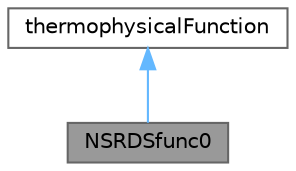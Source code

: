 digraph "NSRDSfunc0"
{
 // LATEX_PDF_SIZE
  bgcolor="transparent";
  edge [fontname=Helvetica,fontsize=10,labelfontname=Helvetica,labelfontsize=10];
  node [fontname=Helvetica,fontsize=10,shape=box,height=0.2,width=0.4];
  Node1 [id="Node000001",label="NSRDSfunc0",height=0.2,width=0.4,color="gray40", fillcolor="grey60", style="filled", fontcolor="black",tooltip="NSRDS function number 100."];
  Node2 -> Node1 [id="edge1_Node000001_Node000002",dir="back",color="steelblue1",style="solid",tooltip=" "];
  Node2 [id="Node000002",label="thermophysicalFunction",height=0.2,width=0.4,color="gray40", fillcolor="white", style="filled",URL="$classFoam_1_1thermophysicalFunction.html",tooltip="Abstract base class for thermo-physical functions."];
}
